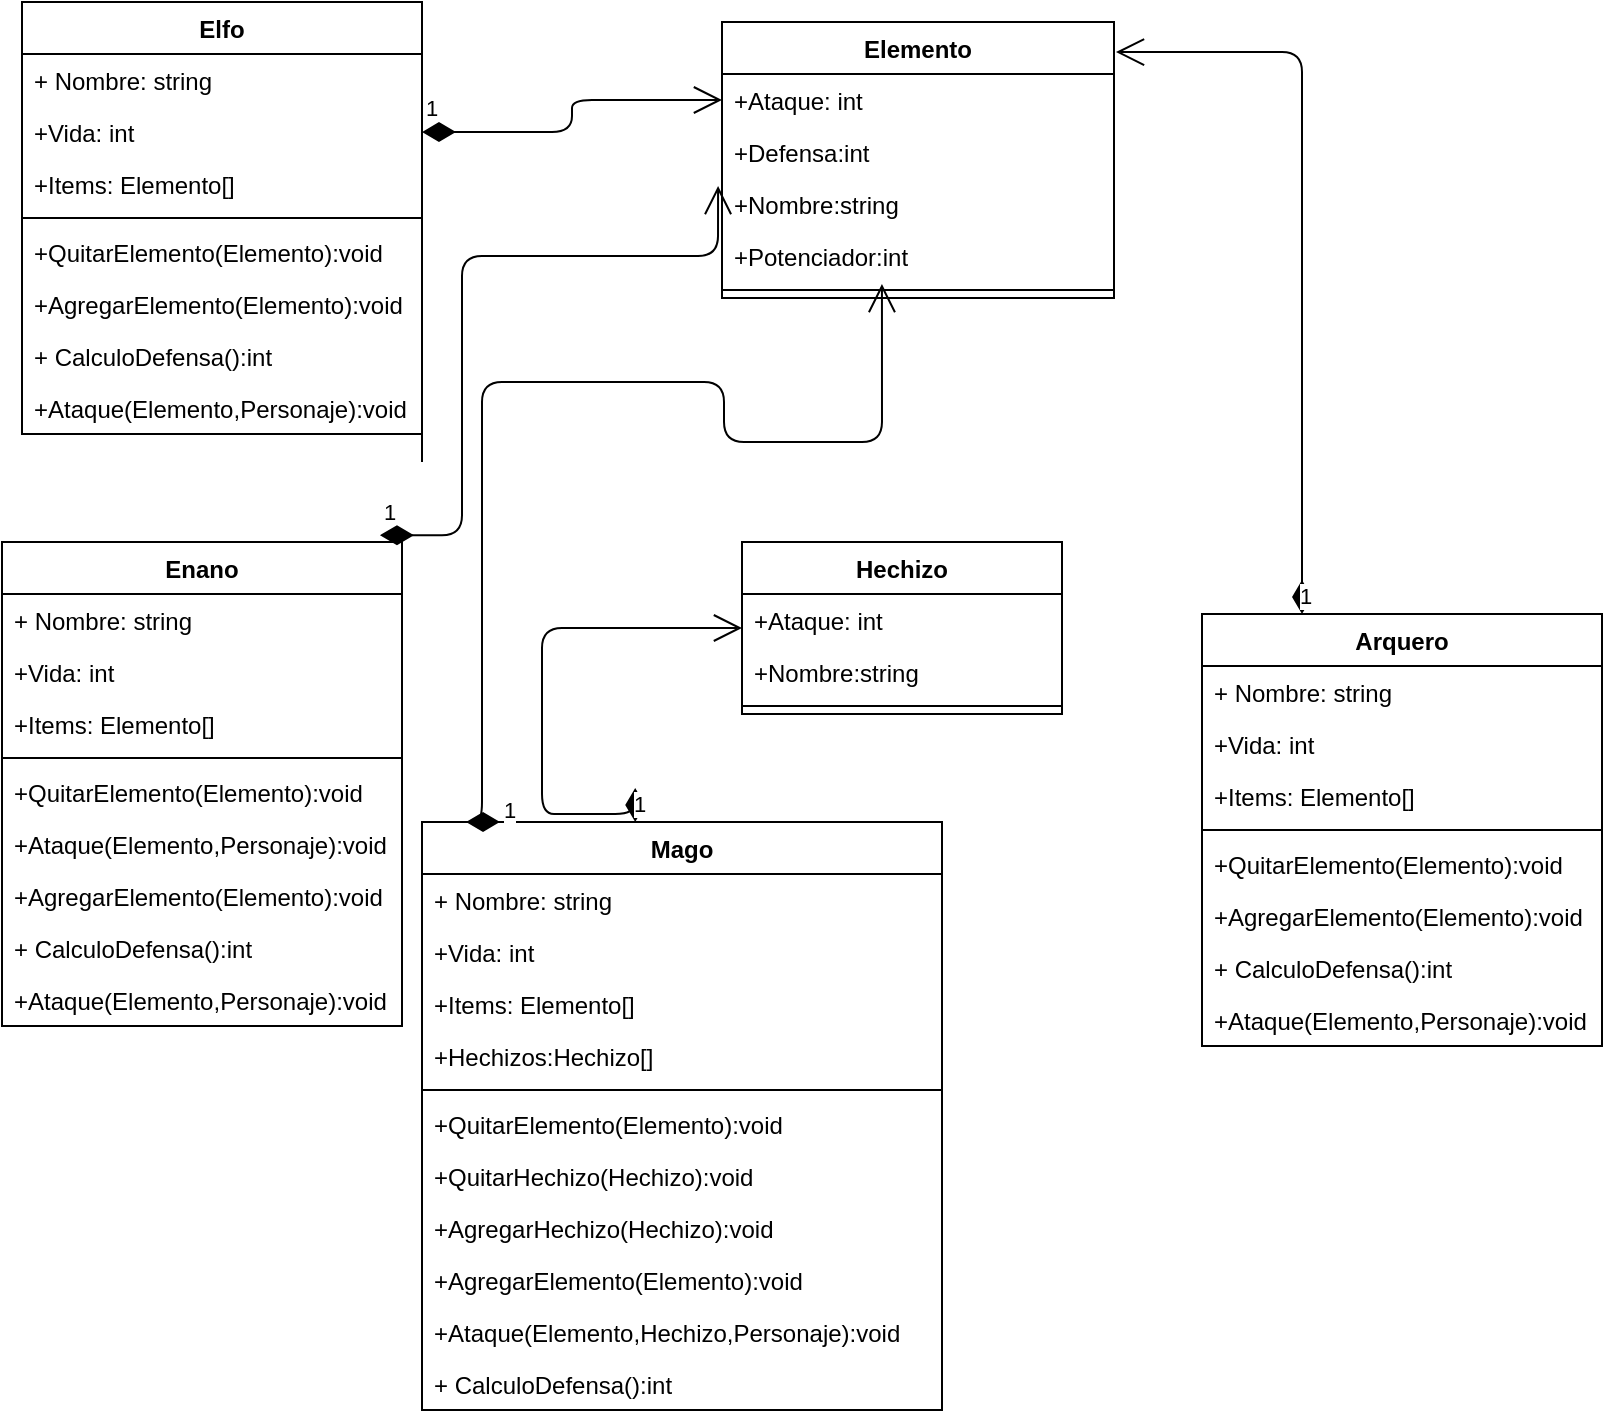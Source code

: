 <mxfile version="15.2.7" type="device"><diagram id="MRSGsCSbIwkpFCtfuqDN" name="Page-1"><mxGraphModel dx="868" dy="482" grid="1" gridSize="10" guides="1" tooltips="1" connect="1" arrows="1" fold="1" page="1" pageScale="1" pageWidth="827" pageHeight="1169" math="0" shadow="0"><root><mxCell id="0"/><mxCell id="1" parent="0"/><mxCell id="NlNg1b3ljGBTcVwAHOl0-7" value="" style="endArrow=none;html=1;exitX=0.5;exitY=1;exitDx=0;exitDy=0;" parent="1" edge="1"><mxGeometry width="50" height="50" relative="1" as="geometry"><mxPoint x="410" y="340" as="sourcePoint"/><mxPoint x="410" y="400" as="targetPoint"/></mxGeometry></mxCell><mxCell id="NlNg1b3ljGBTcVwAHOl0-10" value="" style="endArrow=none;html=1;entryX=0.5;entryY=1;entryDx=0;entryDy=0;exitX=0.5;exitY=0;exitDx=0;exitDy=0;" parent="1" edge="1"><mxGeometry width="50" height="50" relative="1" as="geometry"><mxPoint x="410" y="520" as="sourcePoint"/><mxPoint x="410" y="460" as="targetPoint"/></mxGeometry></mxCell><mxCell id="R0IRiHeoetIZSm8uK_9L-1" value="Elfo" style="swimlane;fontStyle=1;align=center;verticalAlign=top;childLayout=stackLayout;horizontal=1;startSize=26;horizontalStack=0;resizeParent=1;resizeParentMax=0;resizeLast=0;collapsible=1;marginBottom=0;" parent="1" vertex="1"><mxGeometry x="210" y="290" width="200" height="216" as="geometry"/></mxCell><mxCell id="R0IRiHeoetIZSm8uK_9L-2" value="+ Nombre: string" style="text;strokeColor=none;fillColor=none;align=left;verticalAlign=top;spacingLeft=4;spacingRight=4;overflow=hidden;rotatable=0;points=[[0,0.5],[1,0.5]];portConstraint=eastwest;" parent="R0IRiHeoetIZSm8uK_9L-1" vertex="1"><mxGeometry y="26" width="200" height="26" as="geometry"/></mxCell><mxCell id="R0IRiHeoetIZSm8uK_9L-3" value="+Vida: int" style="text;strokeColor=none;fillColor=none;align=left;verticalAlign=top;spacingLeft=4;spacingRight=4;overflow=hidden;rotatable=0;points=[[0,0.5],[1,0.5]];portConstraint=eastwest;" parent="R0IRiHeoetIZSm8uK_9L-1" vertex="1"><mxGeometry y="52" width="200" height="26" as="geometry"/></mxCell><mxCell id="R0IRiHeoetIZSm8uK_9L-4" value="+Items: Elemento[]" style="text;strokeColor=none;fillColor=none;align=left;verticalAlign=top;spacingLeft=4;spacingRight=4;overflow=hidden;rotatable=0;points=[[0,0.5],[1,0.5]];portConstraint=eastwest;" parent="R0IRiHeoetIZSm8uK_9L-1" vertex="1"><mxGeometry y="78" width="200" height="26" as="geometry"/></mxCell><mxCell id="R0IRiHeoetIZSm8uK_9L-5" value="" style="line;strokeWidth=1;fillColor=none;align=left;verticalAlign=middle;spacingTop=-1;spacingLeft=3;spacingRight=3;rotatable=0;labelPosition=right;points=[];portConstraint=eastwest;" parent="R0IRiHeoetIZSm8uK_9L-1" vertex="1"><mxGeometry y="104" width="200" height="8" as="geometry"/></mxCell><mxCell id="R0IRiHeoetIZSm8uK_9L-6" value="+QuitarElemento(Elemento):void" style="text;strokeColor=none;fillColor=none;align=left;verticalAlign=top;spacingLeft=4;spacingRight=4;overflow=hidden;rotatable=0;points=[[0,0.5],[1,0.5]];portConstraint=eastwest;" parent="R0IRiHeoetIZSm8uK_9L-1" vertex="1"><mxGeometry y="112" width="200" height="26" as="geometry"/></mxCell><mxCell id="R0IRiHeoetIZSm8uK_9L-7" value="+AgregarElemento(Elemento):void" style="text;strokeColor=none;fillColor=none;align=left;verticalAlign=top;spacingLeft=4;spacingRight=4;overflow=hidden;rotatable=0;points=[[0,0.5],[1,0.5]];portConstraint=eastwest;" parent="R0IRiHeoetIZSm8uK_9L-1" vertex="1"><mxGeometry y="138" width="200" height="26" as="geometry"/></mxCell><mxCell id="R0IRiHeoetIZSm8uK_9L-8" value="+ CalculoDefensa():int" style="text;strokeColor=none;fillColor=none;align=left;verticalAlign=top;spacingLeft=4;spacingRight=4;overflow=hidden;rotatable=0;points=[[0,0.5],[1,0.5]];portConstraint=eastwest;" parent="R0IRiHeoetIZSm8uK_9L-1" vertex="1"><mxGeometry y="164" width="200" height="26" as="geometry"/></mxCell><mxCell id="R0IRiHeoetIZSm8uK_9L-9" value="+Ataque(Elemento,Personaje):void" style="text;strokeColor=none;fillColor=none;align=left;verticalAlign=top;spacingLeft=4;spacingRight=4;overflow=hidden;rotatable=0;points=[[0,0.5],[1,0.5]];portConstraint=eastwest;" parent="R0IRiHeoetIZSm8uK_9L-1" vertex="1"><mxGeometry y="190" width="200" height="26" as="geometry"/></mxCell><mxCell id="R0IRiHeoetIZSm8uK_9L-10" value="Elemento" style="swimlane;fontStyle=1;align=center;verticalAlign=top;childLayout=stackLayout;horizontal=1;startSize=26;horizontalStack=0;resizeParent=1;resizeParentMax=0;resizeLast=0;collapsible=1;marginBottom=0;" parent="1" vertex="1"><mxGeometry x="560" y="300" width="196" height="138" as="geometry"/></mxCell><mxCell id="R0IRiHeoetIZSm8uK_9L-11" value="+Ataque: int " style="text;strokeColor=none;fillColor=none;align=left;verticalAlign=top;spacingLeft=4;spacingRight=4;overflow=hidden;rotatable=0;points=[[0,0.5],[1,0.5]];portConstraint=eastwest;" parent="R0IRiHeoetIZSm8uK_9L-10" vertex="1"><mxGeometry y="26" width="196" height="26" as="geometry"/></mxCell><mxCell id="R0IRiHeoetIZSm8uK_9L-12" value="+Defensa:int" style="text;strokeColor=none;fillColor=none;align=left;verticalAlign=top;spacingLeft=4;spacingRight=4;overflow=hidden;rotatable=0;points=[[0,0.5],[1,0.5]];portConstraint=eastwest;" parent="R0IRiHeoetIZSm8uK_9L-10" vertex="1"><mxGeometry y="52" width="196" height="26" as="geometry"/></mxCell><mxCell id="R0IRiHeoetIZSm8uK_9L-13" value="+Nombre:string" style="text;strokeColor=none;fillColor=none;align=left;verticalAlign=top;spacingLeft=4;spacingRight=4;overflow=hidden;rotatable=0;points=[[0,0.5],[1,0.5]];portConstraint=eastwest;" parent="R0IRiHeoetIZSm8uK_9L-10" vertex="1"><mxGeometry y="78" width="196" height="26" as="geometry"/></mxCell><mxCell id="R0IRiHeoetIZSm8uK_9L-14" value="+Potenciador:int" style="text;strokeColor=none;fillColor=none;align=left;verticalAlign=top;spacingLeft=4;spacingRight=4;overflow=hidden;rotatable=0;points=[[0,0.5],[1,0.5]];portConstraint=eastwest;" parent="R0IRiHeoetIZSm8uK_9L-10" vertex="1"><mxGeometry y="104" width="196" height="26" as="geometry"/></mxCell><mxCell id="R0IRiHeoetIZSm8uK_9L-15" value="" style="line;strokeWidth=1;fillColor=none;align=left;verticalAlign=middle;spacingTop=-1;spacingLeft=3;spacingRight=3;rotatable=0;labelPosition=right;points=[];portConstraint=eastwest;" parent="R0IRiHeoetIZSm8uK_9L-10" vertex="1"><mxGeometry y="130" width="196" height="8" as="geometry"/></mxCell><mxCell id="R0IRiHeoetIZSm8uK_9L-16" value="1" style="endArrow=open;html=1;endSize=12;startArrow=diamondThin;startSize=14;startFill=1;edgeStyle=orthogonalEdgeStyle;align=left;verticalAlign=bottom;entryX=0;entryY=0.5;entryDx=0;entryDy=0;exitX=1;exitY=0.5;exitDx=0;exitDy=0;" parent="1" source="R0IRiHeoetIZSm8uK_9L-3" target="R0IRiHeoetIZSm8uK_9L-11" edge="1"><mxGeometry x="-1" y="3" relative="1" as="geometry"><mxPoint x="400" y="363" as="sourcePoint"/><mxPoint x="690" y="510" as="targetPoint"/></mxGeometry></mxCell><mxCell id="R0IRiHeoetIZSm8uK_9L-17" value="Hechizo" style="swimlane;fontStyle=1;align=center;verticalAlign=top;childLayout=stackLayout;horizontal=1;startSize=26;horizontalStack=0;resizeParent=1;resizeParentMax=0;resizeLast=0;collapsible=1;marginBottom=0;" parent="1" vertex="1"><mxGeometry x="570" y="560" width="160" height="86" as="geometry"/></mxCell><mxCell id="R0IRiHeoetIZSm8uK_9L-18" value="+Ataque: int " style="text;strokeColor=none;fillColor=none;align=left;verticalAlign=top;spacingLeft=4;spacingRight=4;overflow=hidden;rotatable=0;points=[[0,0.5],[1,0.5]];portConstraint=eastwest;" parent="R0IRiHeoetIZSm8uK_9L-17" vertex="1"><mxGeometry y="26" width="160" height="26" as="geometry"/></mxCell><mxCell id="R0IRiHeoetIZSm8uK_9L-20" value="+Nombre:string" style="text;strokeColor=none;fillColor=none;align=left;verticalAlign=top;spacingLeft=4;spacingRight=4;overflow=hidden;rotatable=0;points=[[0,0.5],[1,0.5]];portConstraint=eastwest;" parent="R0IRiHeoetIZSm8uK_9L-17" vertex="1"><mxGeometry y="52" width="160" height="26" as="geometry"/></mxCell><mxCell id="R0IRiHeoetIZSm8uK_9L-21" value="" style="line;strokeWidth=1;fillColor=none;align=left;verticalAlign=middle;spacingTop=-1;spacingLeft=3;spacingRight=3;rotatable=0;labelPosition=right;points=[];portConstraint=eastwest;" parent="R0IRiHeoetIZSm8uK_9L-17" vertex="1"><mxGeometry y="78" width="160" height="8" as="geometry"/></mxCell><mxCell id="R0IRiHeoetIZSm8uK_9L-22" value="Mago" style="swimlane;fontStyle=1;align=center;verticalAlign=top;childLayout=stackLayout;horizontal=1;startSize=26;horizontalStack=0;resizeParent=1;resizeParentMax=0;resizeLast=0;collapsible=1;marginBottom=0;" parent="1" vertex="1"><mxGeometry x="410" y="700" width="260" height="294" as="geometry"/></mxCell><mxCell id="R0IRiHeoetIZSm8uK_9L-23" value="+ Nombre: string" style="text;strokeColor=none;fillColor=none;align=left;verticalAlign=top;spacingLeft=4;spacingRight=4;overflow=hidden;rotatable=0;points=[[0,0.5],[1,0.5]];portConstraint=eastwest;" parent="R0IRiHeoetIZSm8uK_9L-22" vertex="1"><mxGeometry y="26" width="260" height="26" as="geometry"/></mxCell><mxCell id="R0IRiHeoetIZSm8uK_9L-24" value="+Vida: int" style="text;strokeColor=none;fillColor=none;align=left;verticalAlign=top;spacingLeft=4;spacingRight=4;overflow=hidden;rotatable=0;points=[[0,0.5],[1,0.5]];portConstraint=eastwest;" parent="R0IRiHeoetIZSm8uK_9L-22" vertex="1"><mxGeometry y="52" width="260" height="26" as="geometry"/></mxCell><mxCell id="R0IRiHeoetIZSm8uK_9L-25" value="+Items: Elemento[]" style="text;strokeColor=none;fillColor=none;align=left;verticalAlign=top;spacingLeft=4;spacingRight=4;overflow=hidden;rotatable=0;points=[[0,0.5],[1,0.5]];portConstraint=eastwest;" parent="R0IRiHeoetIZSm8uK_9L-22" vertex="1"><mxGeometry y="78" width="260" height="26" as="geometry"/></mxCell><mxCell id="R0IRiHeoetIZSm8uK_9L-26" value="+Hechizos:Hechizo[]" style="text;strokeColor=none;fillColor=none;align=left;verticalAlign=top;spacingLeft=4;spacingRight=4;overflow=hidden;rotatable=0;points=[[0,0.5],[1,0.5]];portConstraint=eastwest;" parent="R0IRiHeoetIZSm8uK_9L-22" vertex="1"><mxGeometry y="104" width="260" height="26" as="geometry"/></mxCell><mxCell id="R0IRiHeoetIZSm8uK_9L-27" value="" style="line;strokeWidth=1;fillColor=none;align=left;verticalAlign=middle;spacingTop=-1;spacingLeft=3;spacingRight=3;rotatable=0;labelPosition=right;points=[];portConstraint=eastwest;" parent="R0IRiHeoetIZSm8uK_9L-22" vertex="1"><mxGeometry y="130" width="260" height="8" as="geometry"/></mxCell><mxCell id="R0IRiHeoetIZSm8uK_9L-28" value="+QuitarElemento(Elemento):void" style="text;strokeColor=none;fillColor=none;align=left;verticalAlign=top;spacingLeft=4;spacingRight=4;overflow=hidden;rotatable=0;points=[[0,0.5],[1,0.5]];portConstraint=eastwest;" parent="R0IRiHeoetIZSm8uK_9L-22" vertex="1"><mxGeometry y="138" width="260" height="26" as="geometry"/></mxCell><mxCell id="R0IRiHeoetIZSm8uK_9L-29" value="+QuitarHechizo(Hechizo):void" style="text;strokeColor=none;fillColor=none;align=left;verticalAlign=top;spacingLeft=4;spacingRight=4;overflow=hidden;rotatable=0;points=[[0,0.5],[1,0.5]];portConstraint=eastwest;" parent="R0IRiHeoetIZSm8uK_9L-22" vertex="1"><mxGeometry y="164" width="260" height="26" as="geometry"/></mxCell><mxCell id="R0IRiHeoetIZSm8uK_9L-30" value="+AgregarHechizo(Hechizo):void" style="text;strokeColor=none;fillColor=none;align=left;verticalAlign=top;spacingLeft=4;spacingRight=4;overflow=hidden;rotatable=0;points=[[0,0.5],[1,0.5]];portConstraint=eastwest;" parent="R0IRiHeoetIZSm8uK_9L-22" vertex="1"><mxGeometry y="190" width="260" height="26" as="geometry"/></mxCell><mxCell id="R0IRiHeoetIZSm8uK_9L-31" value="+AgregarElemento(Elemento):void" style="text;strokeColor=none;fillColor=none;align=left;verticalAlign=top;spacingLeft=4;spacingRight=4;overflow=hidden;rotatable=0;points=[[0,0.5],[1,0.5]];portConstraint=eastwest;" parent="R0IRiHeoetIZSm8uK_9L-22" vertex="1"><mxGeometry y="216" width="260" height="26" as="geometry"/></mxCell><mxCell id="R0IRiHeoetIZSm8uK_9L-32" value="+Ataque(Elemento,Hechizo,Personaje):void" style="text;strokeColor=none;fillColor=none;align=left;verticalAlign=top;spacingLeft=4;spacingRight=4;overflow=hidden;rotatable=0;points=[[0,0.5],[1,0.5]];portConstraint=eastwest;" parent="R0IRiHeoetIZSm8uK_9L-22" vertex="1"><mxGeometry y="242" width="260" height="26" as="geometry"/></mxCell><mxCell id="R0IRiHeoetIZSm8uK_9L-33" value="+ CalculoDefensa():int" style="text;strokeColor=none;fillColor=none;align=left;verticalAlign=top;spacingLeft=4;spacingRight=4;overflow=hidden;rotatable=0;points=[[0,0.5],[1,0.5]];portConstraint=eastwest;" parent="R0IRiHeoetIZSm8uK_9L-22" vertex="1"><mxGeometry y="268" width="260" height="26" as="geometry"/></mxCell><mxCell id="R0IRiHeoetIZSm8uK_9L-34" value="Arquero" style="swimlane;fontStyle=1;align=center;verticalAlign=top;childLayout=stackLayout;horizontal=1;startSize=26;horizontalStack=0;resizeParent=1;resizeParentMax=0;resizeLast=0;collapsible=1;marginBottom=0;" parent="1" vertex="1"><mxGeometry x="800" y="596" width="200" height="216" as="geometry"/></mxCell><mxCell id="R0IRiHeoetIZSm8uK_9L-35" value="+ Nombre: string" style="text;strokeColor=none;fillColor=none;align=left;verticalAlign=top;spacingLeft=4;spacingRight=4;overflow=hidden;rotatable=0;points=[[0,0.5],[1,0.5]];portConstraint=eastwest;" parent="R0IRiHeoetIZSm8uK_9L-34" vertex="1"><mxGeometry y="26" width="200" height="26" as="geometry"/></mxCell><mxCell id="R0IRiHeoetIZSm8uK_9L-36" value="+Vida: int" style="text;strokeColor=none;fillColor=none;align=left;verticalAlign=top;spacingLeft=4;spacingRight=4;overflow=hidden;rotatable=0;points=[[0,0.5],[1,0.5]];portConstraint=eastwest;" parent="R0IRiHeoetIZSm8uK_9L-34" vertex="1"><mxGeometry y="52" width="200" height="26" as="geometry"/></mxCell><mxCell id="R0IRiHeoetIZSm8uK_9L-37" value="+Items: Elemento[]" style="text;strokeColor=none;fillColor=none;align=left;verticalAlign=top;spacingLeft=4;spacingRight=4;overflow=hidden;rotatable=0;points=[[0,0.5],[1,0.5]];portConstraint=eastwest;" parent="R0IRiHeoetIZSm8uK_9L-34" vertex="1"><mxGeometry y="78" width="200" height="26" as="geometry"/></mxCell><mxCell id="R0IRiHeoetIZSm8uK_9L-38" value="" style="line;strokeWidth=1;fillColor=none;align=left;verticalAlign=middle;spacingTop=-1;spacingLeft=3;spacingRight=3;rotatable=0;labelPosition=right;points=[];portConstraint=eastwest;" parent="R0IRiHeoetIZSm8uK_9L-34" vertex="1"><mxGeometry y="104" width="200" height="8" as="geometry"/></mxCell><mxCell id="R0IRiHeoetIZSm8uK_9L-39" value="+QuitarElemento(Elemento):void" style="text;strokeColor=none;fillColor=none;align=left;verticalAlign=top;spacingLeft=4;spacingRight=4;overflow=hidden;rotatable=0;points=[[0,0.5],[1,0.5]];portConstraint=eastwest;" parent="R0IRiHeoetIZSm8uK_9L-34" vertex="1"><mxGeometry y="112" width="200" height="26" as="geometry"/></mxCell><mxCell id="R0IRiHeoetIZSm8uK_9L-40" value="+AgregarElemento(Elemento):void" style="text;strokeColor=none;fillColor=none;align=left;verticalAlign=top;spacingLeft=4;spacingRight=4;overflow=hidden;rotatable=0;points=[[0,0.5],[1,0.5]];portConstraint=eastwest;" parent="R0IRiHeoetIZSm8uK_9L-34" vertex="1"><mxGeometry y="138" width="200" height="26" as="geometry"/></mxCell><mxCell id="R0IRiHeoetIZSm8uK_9L-41" value="+ CalculoDefensa():int" style="text;strokeColor=none;fillColor=none;align=left;verticalAlign=top;spacingLeft=4;spacingRight=4;overflow=hidden;rotatable=0;points=[[0,0.5],[1,0.5]];portConstraint=eastwest;" parent="R0IRiHeoetIZSm8uK_9L-34" vertex="1"><mxGeometry y="164" width="200" height="26" as="geometry"/></mxCell><mxCell id="R0IRiHeoetIZSm8uK_9L-42" value="+Ataque(Elemento,Personaje):void" style="text;strokeColor=none;fillColor=none;align=left;verticalAlign=top;spacingLeft=4;spacingRight=4;overflow=hidden;rotatable=0;points=[[0,0.5],[1,0.5]];portConstraint=eastwest;" parent="R0IRiHeoetIZSm8uK_9L-34" vertex="1"><mxGeometry y="190" width="200" height="26" as="geometry"/></mxCell><mxCell id="R0IRiHeoetIZSm8uK_9L-43" value="Enano" style="swimlane;fontStyle=1;align=center;verticalAlign=top;childLayout=stackLayout;horizontal=1;startSize=26;horizontalStack=0;resizeParent=1;resizeParentMax=0;resizeLast=0;collapsible=1;marginBottom=0;" parent="1" vertex="1"><mxGeometry x="200" y="560" width="200" height="242" as="geometry"/></mxCell><mxCell id="R0IRiHeoetIZSm8uK_9L-44" value="+ Nombre: string" style="text;strokeColor=none;fillColor=none;align=left;verticalAlign=top;spacingLeft=4;spacingRight=4;overflow=hidden;rotatable=0;points=[[0,0.5],[1,0.5]];portConstraint=eastwest;" parent="R0IRiHeoetIZSm8uK_9L-43" vertex="1"><mxGeometry y="26" width="200" height="26" as="geometry"/></mxCell><mxCell id="R0IRiHeoetIZSm8uK_9L-45" value="+Vida: int" style="text;strokeColor=none;fillColor=none;align=left;verticalAlign=top;spacingLeft=4;spacingRight=4;overflow=hidden;rotatable=0;points=[[0,0.5],[1,0.5]];portConstraint=eastwest;" parent="R0IRiHeoetIZSm8uK_9L-43" vertex="1"><mxGeometry y="52" width="200" height="26" as="geometry"/></mxCell><mxCell id="R0IRiHeoetIZSm8uK_9L-46" value="+Items: Elemento[]" style="text;strokeColor=none;fillColor=none;align=left;verticalAlign=top;spacingLeft=4;spacingRight=4;overflow=hidden;rotatable=0;points=[[0,0.5],[1,0.5]];portConstraint=eastwest;" parent="R0IRiHeoetIZSm8uK_9L-43" vertex="1"><mxGeometry y="78" width="200" height="26" as="geometry"/></mxCell><mxCell id="R0IRiHeoetIZSm8uK_9L-47" value="" style="line;strokeWidth=1;fillColor=none;align=left;verticalAlign=middle;spacingTop=-1;spacingLeft=3;spacingRight=3;rotatable=0;labelPosition=right;points=[];portConstraint=eastwest;" parent="R0IRiHeoetIZSm8uK_9L-43" vertex="1"><mxGeometry y="104" width="200" height="8" as="geometry"/></mxCell><mxCell id="R0IRiHeoetIZSm8uK_9L-48" value="+QuitarElemento(Elemento):void" style="text;strokeColor=none;fillColor=none;align=left;verticalAlign=top;spacingLeft=4;spacingRight=4;overflow=hidden;rotatable=0;points=[[0,0.5],[1,0.5]];portConstraint=eastwest;" parent="R0IRiHeoetIZSm8uK_9L-43" vertex="1"><mxGeometry y="112" width="200" height="26" as="geometry"/></mxCell><mxCell id="R0IRiHeoetIZSm8uK_9L-49" value="+Ataque(Elemento,Personaje):void" style="text;strokeColor=none;fillColor=none;align=left;verticalAlign=top;spacingLeft=4;spacingRight=4;overflow=hidden;rotatable=0;points=[[0,0.5],[1,0.5]];portConstraint=eastwest;" parent="R0IRiHeoetIZSm8uK_9L-43" vertex="1"><mxGeometry y="138" width="200" height="26" as="geometry"/></mxCell><mxCell id="R0IRiHeoetIZSm8uK_9L-50" value="+AgregarElemento(Elemento):void" style="text;strokeColor=none;fillColor=none;align=left;verticalAlign=top;spacingLeft=4;spacingRight=4;overflow=hidden;rotatable=0;points=[[0,0.5],[1,0.5]];portConstraint=eastwest;" parent="R0IRiHeoetIZSm8uK_9L-43" vertex="1"><mxGeometry y="164" width="200" height="26" as="geometry"/></mxCell><mxCell id="R0IRiHeoetIZSm8uK_9L-51" value="+ CalculoDefensa():int" style="text;strokeColor=none;fillColor=none;align=left;verticalAlign=top;spacingLeft=4;spacingRight=4;overflow=hidden;rotatable=0;points=[[0,0.5],[1,0.5]];portConstraint=eastwest;" parent="R0IRiHeoetIZSm8uK_9L-43" vertex="1"><mxGeometry y="190" width="200" height="26" as="geometry"/></mxCell><mxCell id="R0IRiHeoetIZSm8uK_9L-52" value="+Ataque(Elemento,Personaje):void" style="text;strokeColor=none;fillColor=none;align=left;verticalAlign=top;spacingLeft=4;spacingRight=4;overflow=hidden;rotatable=0;points=[[0,0.5],[1,0.5]];portConstraint=eastwest;" parent="R0IRiHeoetIZSm8uK_9L-43" vertex="1"><mxGeometry y="216" width="200" height="26" as="geometry"/></mxCell><mxCell id="R0IRiHeoetIZSm8uK_9L-53" value="1" style="endArrow=open;html=1;endSize=12;startArrow=diamondThin;startSize=14;startFill=1;edgeStyle=orthogonalEdgeStyle;align=left;verticalAlign=bottom;entryX=-0.01;entryY=0.154;entryDx=0;entryDy=0;exitX=0.945;exitY=-0.014;exitDx=0;exitDy=0;exitPerimeter=0;entryPerimeter=0;" parent="1" source="R0IRiHeoetIZSm8uK_9L-43" target="R0IRiHeoetIZSm8uK_9L-13" edge="1"><mxGeometry x="-1" y="3" relative="1" as="geometry"><mxPoint x="420" y="540" as="sourcePoint"/><mxPoint x="560" y="417" as="targetPoint"/><Array as="points"><mxPoint x="430" y="557"/><mxPoint x="430" y="417"/><mxPoint x="558" y="417"/></Array></mxGeometry></mxCell><mxCell id="R0IRiHeoetIZSm8uK_9L-54" value="1" style="endArrow=open;html=1;endSize=12;startArrow=diamondThin;startSize=14;startFill=1;edgeStyle=orthogonalEdgeStyle;align=left;verticalAlign=bottom;exitX=0.15;exitY=0;exitDx=0;exitDy=0;exitPerimeter=0;entryX=0.408;entryY=0.125;entryDx=0;entryDy=0;entryPerimeter=0;" parent="1" source="R0IRiHeoetIZSm8uK_9L-22" target="R0IRiHeoetIZSm8uK_9L-15" edge="1"><mxGeometry x="-1" y="3" relative="1" as="geometry"><mxPoint x="460" y="550" as="sourcePoint"/><mxPoint x="640" y="420" as="targetPoint"/><Array as="points"><mxPoint x="440" y="480"/><mxPoint x="561" y="480"/><mxPoint x="561" y="510"/><mxPoint x="640" y="510"/></Array></mxGeometry></mxCell><mxCell id="R0IRiHeoetIZSm8uK_9L-55" value="1" style="endArrow=open;html=1;endSize=12;startArrow=diamondThin;startSize=14;startFill=1;edgeStyle=orthogonalEdgeStyle;align=left;verticalAlign=bottom;entryX=1.005;entryY=0.109;entryDx=0;entryDy=0;entryPerimeter=0;exitX=0.25;exitY=0;exitDx=0;exitDy=0;" parent="1" source="R0IRiHeoetIZSm8uK_9L-34" target="R0IRiHeoetIZSm8uK_9L-10" edge="1"><mxGeometry x="-1" y="3" relative="1" as="geometry"><mxPoint x="680" y="560" as="sourcePoint"/><mxPoint x="753.06" y="409.998" as="targetPoint"/></mxGeometry></mxCell><mxCell id="R0IRiHeoetIZSm8uK_9L-56" value="1" style="endArrow=open;html=1;endSize=12;startArrow=diamondThin;startSize=14;startFill=1;edgeStyle=orthogonalEdgeStyle;align=left;verticalAlign=bottom;exitX=0.41;exitY=0;exitDx=0;exitDy=0;exitPerimeter=0;" parent="1" source="R0IRiHeoetIZSm8uK_9L-22" target="R0IRiHeoetIZSm8uK_9L-17" edge="1"><mxGeometry x="-1" y="3" relative="1" as="geometry"><mxPoint x="620" y="540" as="sourcePoint"/><mxPoint x="780" y="540" as="targetPoint"/><Array as="points"><mxPoint x="492" y="696"/><mxPoint x="470" y="696"/><mxPoint x="470" y="542"/></Array></mxGeometry></mxCell></root></mxGraphModel></diagram></mxfile>